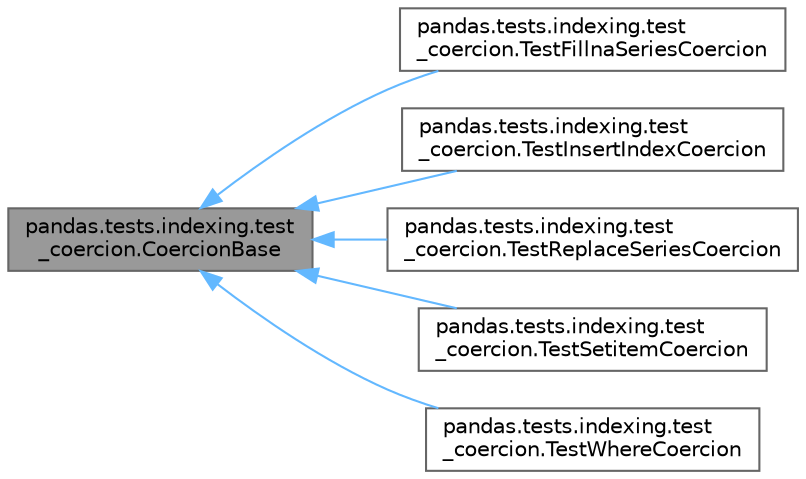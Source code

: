 digraph "pandas.tests.indexing.test_coercion.CoercionBase"
{
 // LATEX_PDF_SIZE
  bgcolor="transparent";
  edge [fontname=Helvetica,fontsize=10,labelfontname=Helvetica,labelfontsize=10];
  node [fontname=Helvetica,fontsize=10,shape=box,height=0.2,width=0.4];
  rankdir="LR";
  Node1 [id="Node000001",label="pandas.tests.indexing.test\l_coercion.CoercionBase",height=0.2,width=0.4,color="gray40", fillcolor="grey60", style="filled", fontcolor="black",tooltip=" "];
  Node1 -> Node2 [id="edge6_Node000001_Node000002",dir="back",color="steelblue1",style="solid",tooltip=" "];
  Node2 [id="Node000002",label="pandas.tests.indexing.test\l_coercion.TestFillnaSeriesCoercion",height=0.2,width=0.4,color="gray40", fillcolor="white", style="filled",URL="$classpandas_1_1tests_1_1indexing_1_1test__coercion_1_1TestFillnaSeriesCoercion.html",tooltip=" "];
  Node1 -> Node3 [id="edge7_Node000001_Node000003",dir="back",color="steelblue1",style="solid",tooltip=" "];
  Node3 [id="Node000003",label="pandas.tests.indexing.test\l_coercion.TestInsertIndexCoercion",height=0.2,width=0.4,color="gray40", fillcolor="white", style="filled",URL="$classpandas_1_1tests_1_1indexing_1_1test__coercion_1_1TestInsertIndexCoercion.html",tooltip=" "];
  Node1 -> Node4 [id="edge8_Node000001_Node000004",dir="back",color="steelblue1",style="solid",tooltip=" "];
  Node4 [id="Node000004",label="pandas.tests.indexing.test\l_coercion.TestReplaceSeriesCoercion",height=0.2,width=0.4,color="gray40", fillcolor="white", style="filled",URL="$classpandas_1_1tests_1_1indexing_1_1test__coercion_1_1TestReplaceSeriesCoercion.html",tooltip=" "];
  Node1 -> Node5 [id="edge9_Node000001_Node000005",dir="back",color="steelblue1",style="solid",tooltip=" "];
  Node5 [id="Node000005",label="pandas.tests.indexing.test\l_coercion.TestSetitemCoercion",height=0.2,width=0.4,color="gray40", fillcolor="white", style="filled",URL="$classpandas_1_1tests_1_1indexing_1_1test__coercion_1_1TestSetitemCoercion.html",tooltip=" "];
  Node1 -> Node6 [id="edge10_Node000001_Node000006",dir="back",color="steelblue1",style="solid",tooltip=" "];
  Node6 [id="Node000006",label="pandas.tests.indexing.test\l_coercion.TestWhereCoercion",height=0.2,width=0.4,color="gray40", fillcolor="white", style="filled",URL="$classpandas_1_1tests_1_1indexing_1_1test__coercion_1_1TestWhereCoercion.html",tooltip=" "];
}
